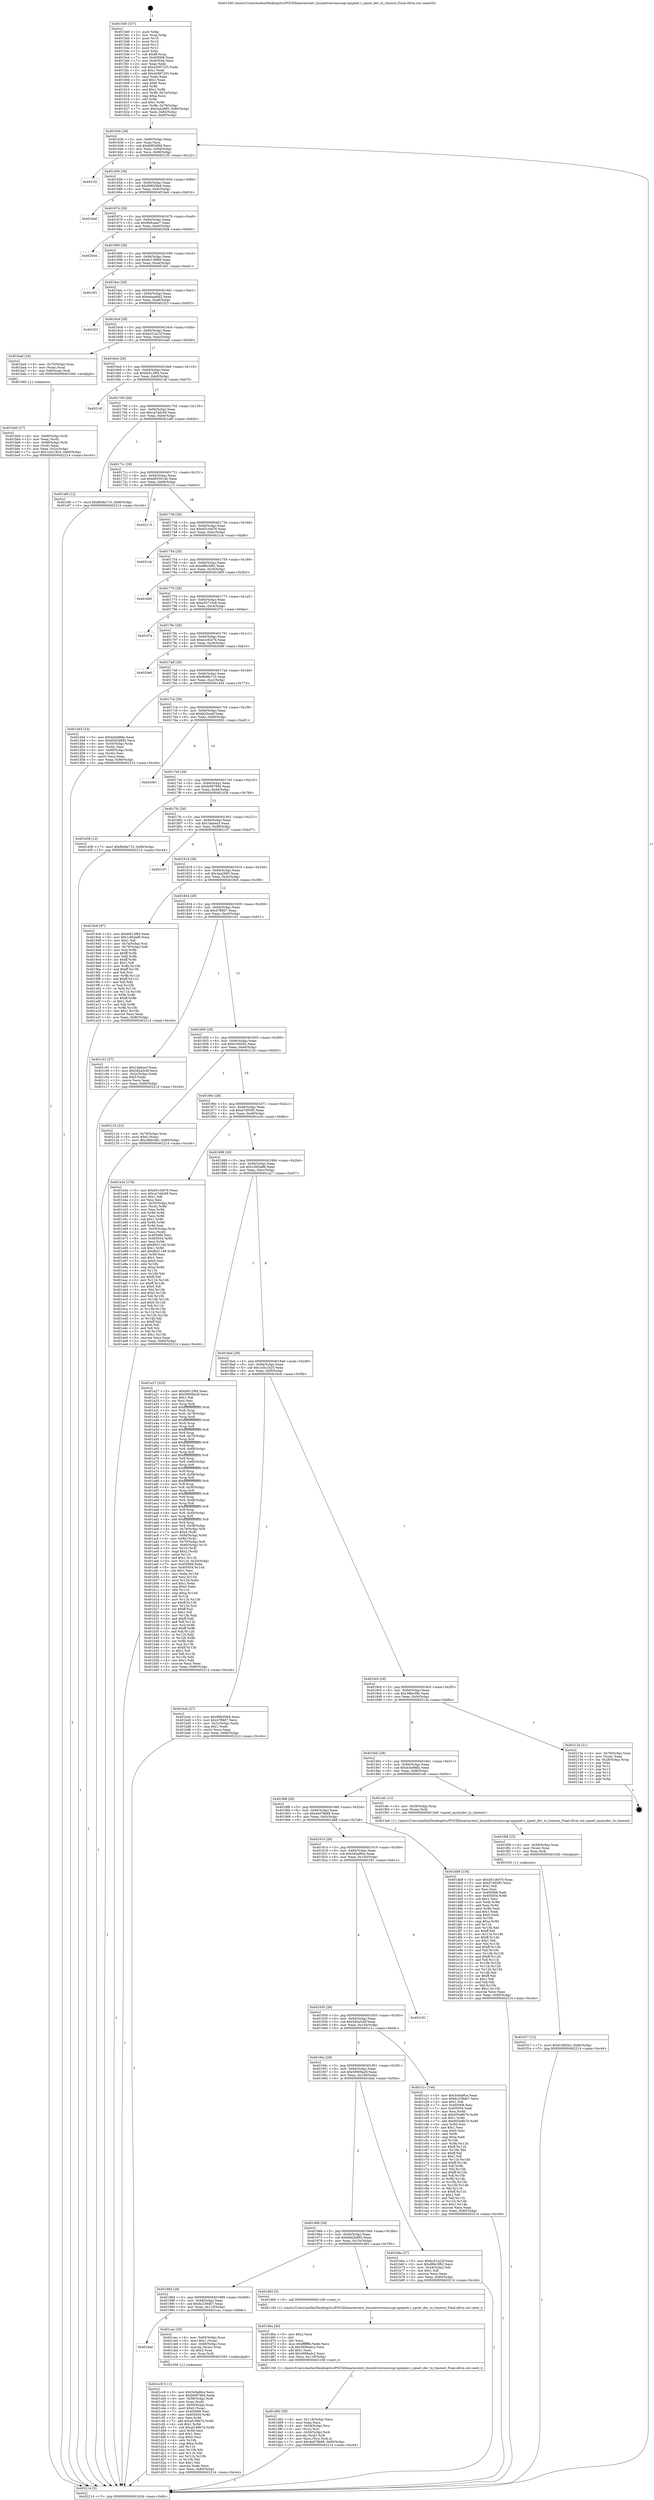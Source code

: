 digraph "0x4015d0" {
  label = "0x4015d0 (/mnt/c/Users/mathe/Desktop/tcc/POCII/binaries/extr_linuxdriversmiscsgi-xpxpnet.c_xpnet_dev_tx_timeout_Final-ollvm.out::main(0))"
  labelloc = "t"
  node[shape=record]

  Entry [label="",width=0.3,height=0.3,shape=circle,fillcolor=black,style=filled]
  "0x40163b" [label="{
     0x40163b [29]\l
     | [instrs]\l
     &nbsp;&nbsp;0x40163b \<+3\>: mov -0x80(%rbp),%eax\l
     &nbsp;&nbsp;0x40163e \<+2\>: mov %eax,%ecx\l
     &nbsp;&nbsp;0x401640 \<+6\>: sub $0x89f3d8fd,%ecx\l
     &nbsp;&nbsp;0x401646 \<+6\>: mov %eax,-0x94(%rbp)\l
     &nbsp;&nbsp;0x40164c \<+6\>: mov %ecx,-0x98(%rbp)\l
     &nbsp;&nbsp;0x401652 \<+6\>: je 00000000004021f2 \<main+0xc22\>\l
  }"]
  "0x4021f2" [label="{
     0x4021f2\l
  }", style=dashed]
  "0x401658" [label="{
     0x401658 [28]\l
     | [instrs]\l
     &nbsp;&nbsp;0x401658 \<+5\>: jmp 000000000040165d \<main+0x8d\>\l
     &nbsp;&nbsp;0x40165d \<+6\>: mov -0x94(%rbp),%eax\l
     &nbsp;&nbsp;0x401663 \<+5\>: sub $0x99830fe8,%eax\l
     &nbsp;&nbsp;0x401668 \<+6\>: mov %eax,-0x9c(%rbp)\l
     &nbsp;&nbsp;0x40166e \<+6\>: je 0000000000401be6 \<main+0x616\>\l
  }"]
  Exit [label="",width=0.3,height=0.3,shape=circle,fillcolor=black,style=filled,peripheries=2]
  "0x401be6" [label="{
     0x401be6\l
  }", style=dashed]
  "0x401674" [label="{
     0x401674 [28]\l
     | [instrs]\l
     &nbsp;&nbsp;0x401674 \<+5\>: jmp 0000000000401679 \<main+0xa9\>\l
     &nbsp;&nbsp;0x401679 \<+6\>: mov -0x94(%rbp),%eax\l
     &nbsp;&nbsp;0x40167f \<+5\>: sub $0x9b9caee7,%eax\l
     &nbsp;&nbsp;0x401684 \<+6\>: mov %eax,-0xa0(%rbp)\l
     &nbsp;&nbsp;0x40168a \<+6\>: je 00000000004020d4 \<main+0xb04\>\l
  }"]
  "0x401f17" [label="{
     0x401f17 [12]\l
     | [instrs]\l
     &nbsp;&nbsp;0x401f17 \<+7\>: movl $0x61892b2,-0x80(%rbp)\l
     &nbsp;&nbsp;0x401f1e \<+5\>: jmp 0000000000402214 \<main+0xc44\>\l
  }"]
  "0x4020d4" [label="{
     0x4020d4\l
  }", style=dashed]
  "0x401690" [label="{
     0x401690 [28]\l
     | [instrs]\l
     &nbsp;&nbsp;0x401690 \<+5\>: jmp 0000000000401695 \<main+0xc5\>\l
     &nbsp;&nbsp;0x401695 \<+6\>: mov -0x94(%rbp),%eax\l
     &nbsp;&nbsp;0x40169b \<+5\>: sub $0x9c139f66,%eax\l
     &nbsp;&nbsp;0x4016a0 \<+6\>: mov %eax,-0xa4(%rbp)\l
     &nbsp;&nbsp;0x4016a6 \<+6\>: je 0000000000401fd1 \<main+0xa01\>\l
  }"]
  "0x401f08" [label="{
     0x401f08 [15]\l
     | [instrs]\l
     &nbsp;&nbsp;0x401f08 \<+4\>: mov -0x58(%rbp),%rax\l
     &nbsp;&nbsp;0x401f0c \<+3\>: mov (%rax),%rax\l
     &nbsp;&nbsp;0x401f0f \<+3\>: mov %rax,%rdi\l
     &nbsp;&nbsp;0x401f12 \<+5\>: call 0000000000401030 \<free@plt\>\l
     | [calls]\l
     &nbsp;&nbsp;0x401030 \{1\} (unknown)\l
  }"]
  "0x401fd1" [label="{
     0x401fd1\l
  }", style=dashed]
  "0x4016ac" [label="{
     0x4016ac [28]\l
     | [instrs]\l
     &nbsp;&nbsp;0x4016ac \<+5\>: jmp 00000000004016b1 \<main+0xe1\>\l
     &nbsp;&nbsp;0x4016b1 \<+6\>: mov -0x94(%rbp),%eax\l
     &nbsp;&nbsp;0x4016b7 \<+5\>: sub $0xa6aaa9d2,%eax\l
     &nbsp;&nbsp;0x4016bc \<+6\>: mov %eax,-0xa8(%rbp)\l
     &nbsp;&nbsp;0x4016c2 \<+6\>: je 0000000000401f23 \<main+0x953\>\l
  }"]
  "0x401d92" [label="{
     0x401d92 [38]\l
     | [instrs]\l
     &nbsp;&nbsp;0x401d92 \<+6\>: mov -0x118(%rbp),%ecx\l
     &nbsp;&nbsp;0x401d98 \<+3\>: imul %eax,%ecx\l
     &nbsp;&nbsp;0x401d9b \<+4\>: mov -0x58(%rbp),%rsi\l
     &nbsp;&nbsp;0x401d9f \<+3\>: mov (%rsi),%rsi\l
     &nbsp;&nbsp;0x401da2 \<+4\>: mov -0x50(%rbp),%rdi\l
     &nbsp;&nbsp;0x401da6 \<+3\>: movslq (%rdi),%rdi\l
     &nbsp;&nbsp;0x401da9 \<+3\>: mov %ecx,(%rsi,%rdi,4)\l
     &nbsp;&nbsp;0x401dac \<+7\>: movl $0x4ed78b88,-0x80(%rbp)\l
     &nbsp;&nbsp;0x401db3 \<+5\>: jmp 0000000000402214 \<main+0xc44\>\l
  }"]
  "0x401f23" [label="{
     0x401f23\l
  }", style=dashed]
  "0x4016c8" [label="{
     0x4016c8 [28]\l
     | [instrs]\l
     &nbsp;&nbsp;0x4016c8 \<+5\>: jmp 00000000004016cd \<main+0xfd\>\l
     &nbsp;&nbsp;0x4016cd \<+6\>: mov -0x94(%rbp),%eax\l
     &nbsp;&nbsp;0x4016d3 \<+5\>: sub $0xbc51a22f,%eax\l
     &nbsp;&nbsp;0x4016d8 \<+6\>: mov %eax,-0xac(%rbp)\l
     &nbsp;&nbsp;0x4016de \<+6\>: je 0000000000401ba0 \<main+0x5d0\>\l
  }"]
  "0x401d6a" [label="{
     0x401d6a [40]\l
     | [instrs]\l
     &nbsp;&nbsp;0x401d6a \<+5\>: mov $0x2,%ecx\l
     &nbsp;&nbsp;0x401d6f \<+1\>: cltd\l
     &nbsp;&nbsp;0x401d70 \<+2\>: idiv %ecx\l
     &nbsp;&nbsp;0x401d72 \<+6\>: imul $0xfffffffe,%edx,%ecx\l
     &nbsp;&nbsp;0x401d78 \<+6\>: sub $0x5690adc2,%ecx\l
     &nbsp;&nbsp;0x401d7e \<+3\>: add $0x1,%ecx\l
     &nbsp;&nbsp;0x401d81 \<+6\>: add $0x5690adc2,%ecx\l
     &nbsp;&nbsp;0x401d87 \<+6\>: mov %ecx,-0x118(%rbp)\l
     &nbsp;&nbsp;0x401d8d \<+5\>: call 0000000000401160 \<next_i\>\l
     | [calls]\l
     &nbsp;&nbsp;0x401160 \{1\} (/mnt/c/Users/mathe/Desktop/tcc/POCII/binaries/extr_linuxdriversmiscsgi-xpxpnet.c_xpnet_dev_tx_timeout_Final-ollvm.out::next_i)\l
  }"]
  "0x401ba0" [label="{
     0x401ba0 [16]\l
     | [instrs]\l
     &nbsp;&nbsp;0x401ba0 \<+4\>: mov -0x70(%rbp),%rax\l
     &nbsp;&nbsp;0x401ba4 \<+3\>: mov (%rax),%rax\l
     &nbsp;&nbsp;0x401ba7 \<+4\>: mov 0x8(%rax),%rdi\l
     &nbsp;&nbsp;0x401bab \<+5\>: call 0000000000401060 \<atoi@plt\>\l
     | [calls]\l
     &nbsp;&nbsp;0x401060 \{1\} (unknown)\l
  }"]
  "0x4016e4" [label="{
     0x4016e4 [28]\l
     | [instrs]\l
     &nbsp;&nbsp;0x4016e4 \<+5\>: jmp 00000000004016e9 \<main+0x119\>\l
     &nbsp;&nbsp;0x4016e9 \<+6\>: mov -0x94(%rbp),%eax\l
     &nbsp;&nbsp;0x4016ef \<+5\>: sub $0xbf412f84,%eax\l
     &nbsp;&nbsp;0x4016f4 \<+6\>: mov %eax,-0xb0(%rbp)\l
     &nbsp;&nbsp;0x4016fa \<+6\>: je 000000000040214f \<main+0xb7f\>\l
  }"]
  "0x401cc9" [label="{
     0x401cc9 [111]\l
     | [instrs]\l
     &nbsp;&nbsp;0x401cc9 \<+5\>: mov $0x540a8fce,%ecx\l
     &nbsp;&nbsp;0x401cce \<+5\>: mov $0xfe087964,%edx\l
     &nbsp;&nbsp;0x401cd3 \<+4\>: mov -0x58(%rbp),%rdi\l
     &nbsp;&nbsp;0x401cd7 \<+3\>: mov %rax,(%rdi)\l
     &nbsp;&nbsp;0x401cda \<+4\>: mov -0x50(%rbp),%rax\l
     &nbsp;&nbsp;0x401cde \<+6\>: movl $0x0,(%rax)\l
     &nbsp;&nbsp;0x401ce4 \<+7\>: mov 0x405068,%esi\l
     &nbsp;&nbsp;0x401ceb \<+8\>: mov 0x405054,%r8d\l
     &nbsp;&nbsp;0x401cf3 \<+3\>: mov %esi,%r9d\l
     &nbsp;&nbsp;0x401cf6 \<+7\>: add $0xaf199b7d,%r9d\l
     &nbsp;&nbsp;0x401cfd \<+4\>: sub $0x1,%r9d\l
     &nbsp;&nbsp;0x401d01 \<+7\>: sub $0xaf199b7d,%r9d\l
     &nbsp;&nbsp;0x401d08 \<+4\>: imul %r9d,%esi\l
     &nbsp;&nbsp;0x401d0c \<+3\>: and $0x1,%esi\l
     &nbsp;&nbsp;0x401d0f \<+3\>: cmp $0x0,%esi\l
     &nbsp;&nbsp;0x401d12 \<+4\>: sete %r10b\l
     &nbsp;&nbsp;0x401d16 \<+4\>: cmp $0xa,%r8d\l
     &nbsp;&nbsp;0x401d1a \<+4\>: setl %r11b\l
     &nbsp;&nbsp;0x401d1e \<+3\>: mov %r10b,%bl\l
     &nbsp;&nbsp;0x401d21 \<+3\>: and %r11b,%bl\l
     &nbsp;&nbsp;0x401d24 \<+3\>: xor %r11b,%r10b\l
     &nbsp;&nbsp;0x401d27 \<+3\>: or %r10b,%bl\l
     &nbsp;&nbsp;0x401d2a \<+3\>: test $0x1,%bl\l
     &nbsp;&nbsp;0x401d2d \<+3\>: cmovne %edx,%ecx\l
     &nbsp;&nbsp;0x401d30 \<+3\>: mov %ecx,-0x80(%rbp)\l
     &nbsp;&nbsp;0x401d33 \<+5\>: jmp 0000000000402214 \<main+0xc44\>\l
  }"]
  "0x40214f" [label="{
     0x40214f\l
  }", style=dashed]
  "0x401700" [label="{
     0x401700 [28]\l
     | [instrs]\l
     &nbsp;&nbsp;0x401700 \<+5\>: jmp 0000000000401705 \<main+0x135\>\l
     &nbsp;&nbsp;0x401705 \<+6\>: mov -0x94(%rbp),%eax\l
     &nbsp;&nbsp;0x40170b \<+5\>: sub $0xca7ddc09,%eax\l
     &nbsp;&nbsp;0x401710 \<+6\>: mov %eax,-0xb4(%rbp)\l
     &nbsp;&nbsp;0x401716 \<+6\>: je 0000000000401ef0 \<main+0x920\>\l
  }"]
  "0x4019a0" [label="{
     0x4019a0\l
  }", style=dashed]
  "0x401ef0" [label="{
     0x401ef0 [12]\l
     | [instrs]\l
     &nbsp;&nbsp;0x401ef0 \<+7\>: movl $0xf848a710,-0x80(%rbp)\l
     &nbsp;&nbsp;0x401ef7 \<+5\>: jmp 0000000000402214 \<main+0xc44\>\l
  }"]
  "0x40171c" [label="{
     0x40171c [28]\l
     | [instrs]\l
     &nbsp;&nbsp;0x40171c \<+5\>: jmp 0000000000401721 \<main+0x151\>\l
     &nbsp;&nbsp;0x401721 \<+6\>: mov -0x94(%rbp),%eax\l
     &nbsp;&nbsp;0x401727 \<+5\>: sub $0xd053914b,%eax\l
     &nbsp;&nbsp;0x40172c \<+6\>: mov %eax,-0xb8(%rbp)\l
     &nbsp;&nbsp;0x401732 \<+6\>: je 0000000000402113 \<main+0xb43\>\l
  }"]
  "0x401cac" [label="{
     0x401cac [29]\l
     | [instrs]\l
     &nbsp;&nbsp;0x401cac \<+4\>: mov -0x60(%rbp),%rax\l
     &nbsp;&nbsp;0x401cb0 \<+6\>: movl $0x1,(%rax)\l
     &nbsp;&nbsp;0x401cb6 \<+4\>: mov -0x60(%rbp),%rax\l
     &nbsp;&nbsp;0x401cba \<+3\>: movslq (%rax),%rax\l
     &nbsp;&nbsp;0x401cbd \<+4\>: shl $0x2,%rax\l
     &nbsp;&nbsp;0x401cc1 \<+3\>: mov %rax,%rdi\l
     &nbsp;&nbsp;0x401cc4 \<+5\>: call 0000000000401050 \<malloc@plt\>\l
     | [calls]\l
     &nbsp;&nbsp;0x401050 \{1\} (unknown)\l
  }"]
  "0x402113" [label="{
     0x402113\l
  }", style=dashed]
  "0x401738" [label="{
     0x401738 [28]\l
     | [instrs]\l
     &nbsp;&nbsp;0x401738 \<+5\>: jmp 000000000040173d \<main+0x16d\>\l
     &nbsp;&nbsp;0x40173d \<+6\>: mov -0x94(%rbp),%eax\l
     &nbsp;&nbsp;0x401743 \<+5\>: sub $0xd51c6d76,%eax\l
     &nbsp;&nbsp;0x401748 \<+6\>: mov %eax,-0xbc(%rbp)\l
     &nbsp;&nbsp;0x40174e \<+6\>: je 00000000004021cb \<main+0xbfb\>\l
  }"]
  "0x401984" [label="{
     0x401984 [28]\l
     | [instrs]\l
     &nbsp;&nbsp;0x401984 \<+5\>: jmp 0000000000401989 \<main+0x3b9\>\l
     &nbsp;&nbsp;0x401989 \<+6\>: mov -0x94(%rbp),%eax\l
     &nbsp;&nbsp;0x40198f \<+5\>: sub $0x6c239db7,%eax\l
     &nbsp;&nbsp;0x401994 \<+6\>: mov %eax,-0x110(%rbp)\l
     &nbsp;&nbsp;0x40199a \<+6\>: je 0000000000401cac \<main+0x6dc\>\l
  }"]
  "0x4021cb" [label="{
     0x4021cb\l
  }", style=dashed]
  "0x401754" [label="{
     0x401754 [28]\l
     | [instrs]\l
     &nbsp;&nbsp;0x401754 \<+5\>: jmp 0000000000401759 \<main+0x189\>\l
     &nbsp;&nbsp;0x401759 \<+6\>: mov -0x94(%rbp),%eax\l
     &nbsp;&nbsp;0x40175f \<+5\>: sub $0xd86c5f62,%eax\l
     &nbsp;&nbsp;0x401764 \<+6\>: mov %eax,-0xc0(%rbp)\l
     &nbsp;&nbsp;0x40176a \<+6\>: je 0000000000401b85 \<main+0x5b5\>\l
  }"]
  "0x401d65" [label="{
     0x401d65 [5]\l
     | [instrs]\l
     &nbsp;&nbsp;0x401d65 \<+5\>: call 0000000000401160 \<next_i\>\l
     | [calls]\l
     &nbsp;&nbsp;0x401160 \{1\} (/mnt/c/Users/mathe/Desktop/tcc/POCII/binaries/extr_linuxdriversmiscsgi-xpxpnet.c_xpnet_dev_tx_timeout_Final-ollvm.out::next_i)\l
  }"]
  "0x401b85" [label="{
     0x401b85\l
  }", style=dashed]
  "0x401770" [label="{
     0x401770 [28]\l
     | [instrs]\l
     &nbsp;&nbsp;0x401770 \<+5\>: jmp 0000000000401775 \<main+0x1a5\>\l
     &nbsp;&nbsp;0x401775 \<+6\>: mov -0x94(%rbp),%eax\l
     &nbsp;&nbsp;0x40177b \<+5\>: sub $0xe59715c8,%eax\l
     &nbsp;&nbsp;0x401780 \<+6\>: mov %eax,-0xc4(%rbp)\l
     &nbsp;&nbsp;0x401786 \<+6\>: je 0000000000401f7e \<main+0x9ae\>\l
  }"]
  "0x401bb0" [label="{
     0x401bb0 [27]\l
     | [instrs]\l
     &nbsp;&nbsp;0x401bb0 \<+4\>: mov -0x68(%rbp),%rdi\l
     &nbsp;&nbsp;0x401bb4 \<+2\>: mov %eax,(%rdi)\l
     &nbsp;&nbsp;0x401bb6 \<+4\>: mov -0x68(%rbp),%rdi\l
     &nbsp;&nbsp;0x401bba \<+2\>: mov (%rdi),%eax\l
     &nbsp;&nbsp;0x401bbc \<+3\>: mov %eax,-0x2c(%rbp)\l
     &nbsp;&nbsp;0x401bbf \<+7\>: movl $0x1e5c1825,-0x80(%rbp)\l
     &nbsp;&nbsp;0x401bc6 \<+5\>: jmp 0000000000402214 \<main+0xc44\>\l
  }"]
  "0x401f7e" [label="{
     0x401f7e\l
  }", style=dashed]
  "0x40178c" [label="{
     0x40178c [28]\l
     | [instrs]\l
     &nbsp;&nbsp;0x40178c \<+5\>: jmp 0000000000401791 \<main+0x1c1\>\l
     &nbsp;&nbsp;0x401791 \<+6\>: mov -0x94(%rbp),%eax\l
     &nbsp;&nbsp;0x401797 \<+5\>: sub $0xecc92e7b,%eax\l
     &nbsp;&nbsp;0x40179c \<+6\>: mov %eax,-0xc8(%rbp)\l
     &nbsp;&nbsp;0x4017a2 \<+6\>: je 00000000004020e0 \<main+0xb10\>\l
  }"]
  "0x401968" [label="{
     0x401968 [28]\l
     | [instrs]\l
     &nbsp;&nbsp;0x401968 \<+5\>: jmp 000000000040196d \<main+0x39d\>\l
     &nbsp;&nbsp;0x40196d \<+6\>: mov -0x94(%rbp),%eax\l
     &nbsp;&nbsp;0x401973 \<+5\>: sub $0x60d2b892,%eax\l
     &nbsp;&nbsp;0x401978 \<+6\>: mov %eax,-0x10c(%rbp)\l
     &nbsp;&nbsp;0x40197e \<+6\>: je 0000000000401d65 \<main+0x795\>\l
  }"]
  "0x4020e0" [label="{
     0x4020e0\l
  }", style=dashed]
  "0x4017a8" [label="{
     0x4017a8 [28]\l
     | [instrs]\l
     &nbsp;&nbsp;0x4017a8 \<+5\>: jmp 00000000004017ad \<main+0x1dd\>\l
     &nbsp;&nbsp;0x4017ad \<+6\>: mov -0x94(%rbp),%eax\l
     &nbsp;&nbsp;0x4017b3 \<+5\>: sub $0xf848a710,%eax\l
     &nbsp;&nbsp;0x4017b8 \<+6\>: mov %eax,-0xcc(%rbp)\l
     &nbsp;&nbsp;0x4017be \<+6\>: je 0000000000401d44 \<main+0x774\>\l
  }"]
  "0x401b6a" [label="{
     0x401b6a [27]\l
     | [instrs]\l
     &nbsp;&nbsp;0x401b6a \<+5\>: mov $0xbc51a22f,%eax\l
     &nbsp;&nbsp;0x401b6f \<+5\>: mov $0xd86c5f62,%ecx\l
     &nbsp;&nbsp;0x401b74 \<+3\>: mov -0x2d(%rbp),%dl\l
     &nbsp;&nbsp;0x401b77 \<+3\>: test $0x1,%dl\l
     &nbsp;&nbsp;0x401b7a \<+3\>: cmovne %ecx,%eax\l
     &nbsp;&nbsp;0x401b7d \<+3\>: mov %eax,-0x80(%rbp)\l
     &nbsp;&nbsp;0x401b80 \<+5\>: jmp 0000000000402214 \<main+0xc44\>\l
  }"]
  "0x401d44" [label="{
     0x401d44 [33]\l
     | [instrs]\l
     &nbsp;&nbsp;0x401d44 \<+5\>: mov $0x4cb486fa,%eax\l
     &nbsp;&nbsp;0x401d49 \<+5\>: mov $0x60d2b892,%ecx\l
     &nbsp;&nbsp;0x401d4e \<+4\>: mov -0x50(%rbp),%rdx\l
     &nbsp;&nbsp;0x401d52 \<+2\>: mov (%rdx),%esi\l
     &nbsp;&nbsp;0x401d54 \<+4\>: mov -0x60(%rbp),%rdx\l
     &nbsp;&nbsp;0x401d58 \<+2\>: cmp (%rdx),%esi\l
     &nbsp;&nbsp;0x401d5a \<+3\>: cmovl %ecx,%eax\l
     &nbsp;&nbsp;0x401d5d \<+3\>: mov %eax,-0x80(%rbp)\l
     &nbsp;&nbsp;0x401d60 \<+5\>: jmp 0000000000402214 \<main+0xc44\>\l
  }"]
  "0x4017c4" [label="{
     0x4017c4 [28]\l
     | [instrs]\l
     &nbsp;&nbsp;0x4017c4 \<+5\>: jmp 00000000004017c9 \<main+0x1f9\>\l
     &nbsp;&nbsp;0x4017c9 \<+6\>: mov -0x94(%rbp),%eax\l
     &nbsp;&nbsp;0x4017cf \<+5\>: sub $0xfa33caef,%eax\l
     &nbsp;&nbsp;0x4017d4 \<+6\>: mov %eax,-0xd0(%rbp)\l
     &nbsp;&nbsp;0x4017da \<+6\>: je 0000000000402061 \<main+0xa91\>\l
  }"]
  "0x40194c" [label="{
     0x40194c [28]\l
     | [instrs]\l
     &nbsp;&nbsp;0x40194c \<+5\>: jmp 0000000000401951 \<main+0x381\>\l
     &nbsp;&nbsp;0x401951 \<+6\>: mov -0x94(%rbp),%eax\l
     &nbsp;&nbsp;0x401957 \<+5\>: sub $0x59909a29,%eax\l
     &nbsp;&nbsp;0x40195c \<+6\>: mov %eax,-0x108(%rbp)\l
     &nbsp;&nbsp;0x401962 \<+6\>: je 0000000000401b6a \<main+0x59a\>\l
  }"]
  "0x402061" [label="{
     0x402061\l
  }", style=dashed]
  "0x4017e0" [label="{
     0x4017e0 [28]\l
     | [instrs]\l
     &nbsp;&nbsp;0x4017e0 \<+5\>: jmp 00000000004017e5 \<main+0x215\>\l
     &nbsp;&nbsp;0x4017e5 \<+6\>: mov -0x94(%rbp),%eax\l
     &nbsp;&nbsp;0x4017eb \<+5\>: sub $0xfe087964,%eax\l
     &nbsp;&nbsp;0x4017f0 \<+6\>: mov %eax,-0xd4(%rbp)\l
     &nbsp;&nbsp;0x4017f6 \<+6\>: je 0000000000401d38 \<main+0x768\>\l
  }"]
  "0x401c1c" [label="{
     0x401c1c [144]\l
     | [instrs]\l
     &nbsp;&nbsp;0x401c1c \<+5\>: mov $0x540a8fce,%eax\l
     &nbsp;&nbsp;0x401c21 \<+5\>: mov $0x6c239db7,%ecx\l
     &nbsp;&nbsp;0x401c26 \<+2\>: mov $0x1,%dl\l
     &nbsp;&nbsp;0x401c28 \<+7\>: mov 0x405068,%esi\l
     &nbsp;&nbsp;0x401c2f \<+7\>: mov 0x405054,%edi\l
     &nbsp;&nbsp;0x401c36 \<+3\>: mov %esi,%r8d\l
     &nbsp;&nbsp;0x401c39 \<+7\>: sub $0x955e8b70,%r8d\l
     &nbsp;&nbsp;0x401c40 \<+4\>: sub $0x1,%r8d\l
     &nbsp;&nbsp;0x401c44 \<+7\>: add $0x955e8b70,%r8d\l
     &nbsp;&nbsp;0x401c4b \<+4\>: imul %r8d,%esi\l
     &nbsp;&nbsp;0x401c4f \<+3\>: and $0x1,%esi\l
     &nbsp;&nbsp;0x401c52 \<+3\>: cmp $0x0,%esi\l
     &nbsp;&nbsp;0x401c55 \<+4\>: sete %r9b\l
     &nbsp;&nbsp;0x401c59 \<+3\>: cmp $0xa,%edi\l
     &nbsp;&nbsp;0x401c5c \<+4\>: setl %r10b\l
     &nbsp;&nbsp;0x401c60 \<+3\>: mov %r9b,%r11b\l
     &nbsp;&nbsp;0x401c63 \<+4\>: xor $0xff,%r11b\l
     &nbsp;&nbsp;0x401c67 \<+3\>: mov %r10b,%bl\l
     &nbsp;&nbsp;0x401c6a \<+3\>: xor $0xff,%bl\l
     &nbsp;&nbsp;0x401c6d \<+3\>: xor $0x1,%dl\l
     &nbsp;&nbsp;0x401c70 \<+3\>: mov %r11b,%r14b\l
     &nbsp;&nbsp;0x401c73 \<+4\>: and $0xff,%r14b\l
     &nbsp;&nbsp;0x401c77 \<+3\>: and %dl,%r9b\l
     &nbsp;&nbsp;0x401c7a \<+3\>: mov %bl,%r15b\l
     &nbsp;&nbsp;0x401c7d \<+4\>: and $0xff,%r15b\l
     &nbsp;&nbsp;0x401c81 \<+3\>: and %dl,%r10b\l
     &nbsp;&nbsp;0x401c84 \<+3\>: or %r9b,%r14b\l
     &nbsp;&nbsp;0x401c87 \<+3\>: or %r10b,%r15b\l
     &nbsp;&nbsp;0x401c8a \<+3\>: xor %r15b,%r14b\l
     &nbsp;&nbsp;0x401c8d \<+3\>: or %bl,%r11b\l
     &nbsp;&nbsp;0x401c90 \<+4\>: xor $0xff,%r11b\l
     &nbsp;&nbsp;0x401c94 \<+3\>: or $0x1,%dl\l
     &nbsp;&nbsp;0x401c97 \<+3\>: and %dl,%r11b\l
     &nbsp;&nbsp;0x401c9a \<+3\>: or %r11b,%r14b\l
     &nbsp;&nbsp;0x401c9d \<+4\>: test $0x1,%r14b\l
     &nbsp;&nbsp;0x401ca1 \<+3\>: cmovne %ecx,%eax\l
     &nbsp;&nbsp;0x401ca4 \<+3\>: mov %eax,-0x80(%rbp)\l
     &nbsp;&nbsp;0x401ca7 \<+5\>: jmp 0000000000402214 \<main+0xc44\>\l
  }"]
  "0x401d38" [label="{
     0x401d38 [12]\l
     | [instrs]\l
     &nbsp;&nbsp;0x401d38 \<+7\>: movl $0xf848a710,-0x80(%rbp)\l
     &nbsp;&nbsp;0x401d3f \<+5\>: jmp 0000000000402214 \<main+0xc44\>\l
  }"]
  "0x4017fc" [label="{
     0x4017fc [28]\l
     | [instrs]\l
     &nbsp;&nbsp;0x4017fc \<+5\>: jmp 0000000000401801 \<main+0x231\>\l
     &nbsp;&nbsp;0x401801 \<+6\>: mov -0x94(%rbp),%eax\l
     &nbsp;&nbsp;0x401807 \<+5\>: sub $0x1dabea3,%eax\l
     &nbsp;&nbsp;0x40180c \<+6\>: mov %eax,-0xd8(%rbp)\l
     &nbsp;&nbsp;0x401812 \<+6\>: je 0000000000402107 \<main+0xb37\>\l
  }"]
  "0x401930" [label="{
     0x401930 [28]\l
     | [instrs]\l
     &nbsp;&nbsp;0x401930 \<+5\>: jmp 0000000000401935 \<main+0x365\>\l
     &nbsp;&nbsp;0x401935 \<+6\>: mov -0x94(%rbp),%eax\l
     &nbsp;&nbsp;0x40193b \<+5\>: sub $0x582a3c0f,%eax\l
     &nbsp;&nbsp;0x401940 \<+6\>: mov %eax,-0x104(%rbp)\l
     &nbsp;&nbsp;0x401946 \<+6\>: je 0000000000401c1c \<main+0x64c\>\l
  }"]
  "0x402107" [label="{
     0x402107\l
  }", style=dashed]
  "0x401818" [label="{
     0x401818 [28]\l
     | [instrs]\l
     &nbsp;&nbsp;0x401818 \<+5\>: jmp 000000000040181d \<main+0x24d\>\l
     &nbsp;&nbsp;0x40181d \<+6\>: mov -0x94(%rbp),%eax\l
     &nbsp;&nbsp;0x401823 \<+5\>: sub $0x3aa2885,%eax\l
     &nbsp;&nbsp;0x401828 \<+6\>: mov %eax,-0xdc(%rbp)\l
     &nbsp;&nbsp;0x40182e \<+6\>: je 00000000004019c6 \<main+0x3f6\>\l
  }"]
  "0x402191" [label="{
     0x402191\l
  }", style=dashed]
  "0x4019c6" [label="{
     0x4019c6 [97]\l
     | [instrs]\l
     &nbsp;&nbsp;0x4019c6 \<+5\>: mov $0xbf412f84,%eax\l
     &nbsp;&nbsp;0x4019cb \<+5\>: mov $0x1cfd3a86,%ecx\l
     &nbsp;&nbsp;0x4019d0 \<+2\>: mov $0x1,%dl\l
     &nbsp;&nbsp;0x4019d2 \<+4\>: mov -0x7a(%rbp),%sil\l
     &nbsp;&nbsp;0x4019d6 \<+4\>: mov -0x79(%rbp),%dil\l
     &nbsp;&nbsp;0x4019da \<+3\>: mov %sil,%r8b\l
     &nbsp;&nbsp;0x4019dd \<+4\>: xor $0xff,%r8b\l
     &nbsp;&nbsp;0x4019e1 \<+3\>: mov %dil,%r9b\l
     &nbsp;&nbsp;0x4019e4 \<+4\>: xor $0xff,%r9b\l
     &nbsp;&nbsp;0x4019e8 \<+3\>: xor $0x1,%dl\l
     &nbsp;&nbsp;0x4019eb \<+3\>: mov %r8b,%r10b\l
     &nbsp;&nbsp;0x4019ee \<+4\>: and $0xff,%r10b\l
     &nbsp;&nbsp;0x4019f2 \<+3\>: and %dl,%sil\l
     &nbsp;&nbsp;0x4019f5 \<+3\>: mov %r9b,%r11b\l
     &nbsp;&nbsp;0x4019f8 \<+4\>: and $0xff,%r11b\l
     &nbsp;&nbsp;0x4019fc \<+3\>: and %dl,%dil\l
     &nbsp;&nbsp;0x4019ff \<+3\>: or %sil,%r10b\l
     &nbsp;&nbsp;0x401a02 \<+3\>: or %dil,%r11b\l
     &nbsp;&nbsp;0x401a05 \<+3\>: xor %r11b,%r10b\l
     &nbsp;&nbsp;0x401a08 \<+3\>: or %r9b,%r8b\l
     &nbsp;&nbsp;0x401a0b \<+4\>: xor $0xff,%r8b\l
     &nbsp;&nbsp;0x401a0f \<+3\>: or $0x1,%dl\l
     &nbsp;&nbsp;0x401a12 \<+3\>: and %dl,%r8b\l
     &nbsp;&nbsp;0x401a15 \<+3\>: or %r8b,%r10b\l
     &nbsp;&nbsp;0x401a18 \<+4\>: test $0x1,%r10b\l
     &nbsp;&nbsp;0x401a1c \<+3\>: cmovne %ecx,%eax\l
     &nbsp;&nbsp;0x401a1f \<+3\>: mov %eax,-0x80(%rbp)\l
     &nbsp;&nbsp;0x401a22 \<+5\>: jmp 0000000000402214 \<main+0xc44\>\l
  }"]
  "0x401834" [label="{
     0x401834 [28]\l
     | [instrs]\l
     &nbsp;&nbsp;0x401834 \<+5\>: jmp 0000000000401839 \<main+0x269\>\l
     &nbsp;&nbsp;0x401839 \<+6\>: mov -0x94(%rbp),%eax\l
     &nbsp;&nbsp;0x40183f \<+5\>: sub $0x47ff467,%eax\l
     &nbsp;&nbsp;0x401844 \<+6\>: mov %eax,-0xe0(%rbp)\l
     &nbsp;&nbsp;0x40184a \<+6\>: je 0000000000401c01 \<main+0x631\>\l
  }"]
  "0x402214" [label="{
     0x402214 [5]\l
     | [instrs]\l
     &nbsp;&nbsp;0x402214 \<+5\>: jmp 000000000040163b \<main+0x6b\>\l
  }"]
  "0x4015d0" [label="{
     0x4015d0 [107]\l
     | [instrs]\l
     &nbsp;&nbsp;0x4015d0 \<+1\>: push %rbp\l
     &nbsp;&nbsp;0x4015d1 \<+3\>: mov %rsp,%rbp\l
     &nbsp;&nbsp;0x4015d4 \<+2\>: push %r15\l
     &nbsp;&nbsp;0x4015d6 \<+2\>: push %r14\l
     &nbsp;&nbsp;0x4015d8 \<+2\>: push %r13\l
     &nbsp;&nbsp;0x4015da \<+2\>: push %r12\l
     &nbsp;&nbsp;0x4015dc \<+1\>: push %rbx\l
     &nbsp;&nbsp;0x4015dd \<+7\>: sub $0xf8,%rsp\l
     &nbsp;&nbsp;0x4015e4 \<+7\>: mov 0x405068,%eax\l
     &nbsp;&nbsp;0x4015eb \<+7\>: mov 0x405054,%ecx\l
     &nbsp;&nbsp;0x4015f2 \<+2\>: mov %eax,%edx\l
     &nbsp;&nbsp;0x4015f4 \<+6\>: sub $0x42897255,%edx\l
     &nbsp;&nbsp;0x4015fa \<+3\>: sub $0x1,%edx\l
     &nbsp;&nbsp;0x4015fd \<+6\>: add $0x42897255,%edx\l
     &nbsp;&nbsp;0x401603 \<+3\>: imul %edx,%eax\l
     &nbsp;&nbsp;0x401606 \<+3\>: and $0x1,%eax\l
     &nbsp;&nbsp;0x401609 \<+3\>: cmp $0x0,%eax\l
     &nbsp;&nbsp;0x40160c \<+4\>: sete %r8b\l
     &nbsp;&nbsp;0x401610 \<+4\>: and $0x1,%r8b\l
     &nbsp;&nbsp;0x401614 \<+4\>: mov %r8b,-0x7a(%rbp)\l
     &nbsp;&nbsp;0x401618 \<+3\>: cmp $0xa,%ecx\l
     &nbsp;&nbsp;0x40161b \<+4\>: setl %r8b\l
     &nbsp;&nbsp;0x40161f \<+4\>: and $0x1,%r8b\l
     &nbsp;&nbsp;0x401623 \<+4\>: mov %r8b,-0x79(%rbp)\l
     &nbsp;&nbsp;0x401627 \<+7\>: movl $0x3aa2885,-0x80(%rbp)\l
     &nbsp;&nbsp;0x40162e \<+6\>: mov %edi,-0x84(%rbp)\l
     &nbsp;&nbsp;0x401634 \<+7\>: mov %rsi,-0x90(%rbp)\l
  }"]
  "0x401914" [label="{
     0x401914 [28]\l
     | [instrs]\l
     &nbsp;&nbsp;0x401914 \<+5\>: jmp 0000000000401919 \<main+0x349\>\l
     &nbsp;&nbsp;0x401919 \<+6\>: mov -0x94(%rbp),%eax\l
     &nbsp;&nbsp;0x40191f \<+5\>: sub $0x540a8fce,%eax\l
     &nbsp;&nbsp;0x401924 \<+6\>: mov %eax,-0x100(%rbp)\l
     &nbsp;&nbsp;0x40192a \<+6\>: je 0000000000402191 \<main+0xbc1\>\l
  }"]
  "0x401c01" [label="{
     0x401c01 [27]\l
     | [instrs]\l
     &nbsp;&nbsp;0x401c01 \<+5\>: mov $0x1dabea3,%eax\l
     &nbsp;&nbsp;0x401c06 \<+5\>: mov $0x582a3c0f,%ecx\l
     &nbsp;&nbsp;0x401c0b \<+3\>: mov -0x2c(%rbp),%edx\l
     &nbsp;&nbsp;0x401c0e \<+3\>: cmp $0x0,%edx\l
     &nbsp;&nbsp;0x401c11 \<+3\>: cmove %ecx,%eax\l
     &nbsp;&nbsp;0x401c14 \<+3\>: mov %eax,-0x80(%rbp)\l
     &nbsp;&nbsp;0x401c17 \<+5\>: jmp 0000000000402214 \<main+0xc44\>\l
  }"]
  "0x401850" [label="{
     0x401850 [28]\l
     | [instrs]\l
     &nbsp;&nbsp;0x401850 \<+5\>: jmp 0000000000401855 \<main+0x285\>\l
     &nbsp;&nbsp;0x401855 \<+6\>: mov -0x94(%rbp),%eax\l
     &nbsp;&nbsp;0x40185b \<+5\>: sub $0x61892b2,%eax\l
     &nbsp;&nbsp;0x401860 \<+6\>: mov %eax,-0xe4(%rbp)\l
     &nbsp;&nbsp;0x401866 \<+6\>: je 0000000000402124 \<main+0xb54\>\l
  }"]
  "0x401db8" [label="{
     0x401db8 [134]\l
     | [instrs]\l
     &nbsp;&nbsp;0x401db8 \<+5\>: mov $0xd51c6d76,%eax\l
     &nbsp;&nbsp;0x401dbd \<+5\>: mov $0xd7d5585,%ecx\l
     &nbsp;&nbsp;0x401dc2 \<+2\>: mov $0x1,%dl\l
     &nbsp;&nbsp;0x401dc4 \<+2\>: xor %esi,%esi\l
     &nbsp;&nbsp;0x401dc6 \<+7\>: mov 0x405068,%edi\l
     &nbsp;&nbsp;0x401dcd \<+8\>: mov 0x405054,%r8d\l
     &nbsp;&nbsp;0x401dd5 \<+3\>: sub $0x1,%esi\l
     &nbsp;&nbsp;0x401dd8 \<+3\>: mov %edi,%r9d\l
     &nbsp;&nbsp;0x401ddb \<+3\>: add %esi,%r9d\l
     &nbsp;&nbsp;0x401dde \<+4\>: imul %r9d,%edi\l
     &nbsp;&nbsp;0x401de2 \<+3\>: and $0x1,%edi\l
     &nbsp;&nbsp;0x401de5 \<+3\>: cmp $0x0,%edi\l
     &nbsp;&nbsp;0x401de8 \<+4\>: sete %r10b\l
     &nbsp;&nbsp;0x401dec \<+4\>: cmp $0xa,%r8d\l
     &nbsp;&nbsp;0x401df0 \<+4\>: setl %r11b\l
     &nbsp;&nbsp;0x401df4 \<+3\>: mov %r10b,%bl\l
     &nbsp;&nbsp;0x401df7 \<+3\>: xor $0xff,%bl\l
     &nbsp;&nbsp;0x401dfa \<+3\>: mov %r11b,%r14b\l
     &nbsp;&nbsp;0x401dfd \<+4\>: xor $0xff,%r14b\l
     &nbsp;&nbsp;0x401e01 \<+3\>: xor $0x1,%dl\l
     &nbsp;&nbsp;0x401e04 \<+3\>: mov %bl,%r15b\l
     &nbsp;&nbsp;0x401e07 \<+4\>: and $0xff,%r15b\l
     &nbsp;&nbsp;0x401e0b \<+3\>: and %dl,%r10b\l
     &nbsp;&nbsp;0x401e0e \<+3\>: mov %r14b,%r12b\l
     &nbsp;&nbsp;0x401e11 \<+4\>: and $0xff,%r12b\l
     &nbsp;&nbsp;0x401e15 \<+3\>: and %dl,%r11b\l
     &nbsp;&nbsp;0x401e18 \<+3\>: or %r10b,%r15b\l
     &nbsp;&nbsp;0x401e1b \<+3\>: or %r11b,%r12b\l
     &nbsp;&nbsp;0x401e1e \<+3\>: xor %r12b,%r15b\l
     &nbsp;&nbsp;0x401e21 \<+3\>: or %r14b,%bl\l
     &nbsp;&nbsp;0x401e24 \<+3\>: xor $0xff,%bl\l
     &nbsp;&nbsp;0x401e27 \<+3\>: or $0x1,%dl\l
     &nbsp;&nbsp;0x401e2a \<+2\>: and %dl,%bl\l
     &nbsp;&nbsp;0x401e2c \<+3\>: or %bl,%r15b\l
     &nbsp;&nbsp;0x401e2f \<+4\>: test $0x1,%r15b\l
     &nbsp;&nbsp;0x401e33 \<+3\>: cmovne %ecx,%eax\l
     &nbsp;&nbsp;0x401e36 \<+3\>: mov %eax,-0x80(%rbp)\l
     &nbsp;&nbsp;0x401e39 \<+5\>: jmp 0000000000402214 \<main+0xc44\>\l
  }"]
  "0x402124" [label="{
     0x402124 [22]\l
     | [instrs]\l
     &nbsp;&nbsp;0x402124 \<+4\>: mov -0x78(%rbp),%rax\l
     &nbsp;&nbsp;0x402128 \<+6\>: movl $0x0,(%rax)\l
     &nbsp;&nbsp;0x40212e \<+7\>: movl $0x36fec09c,-0x80(%rbp)\l
     &nbsp;&nbsp;0x402135 \<+5\>: jmp 0000000000402214 \<main+0xc44\>\l
  }"]
  "0x40186c" [label="{
     0x40186c [28]\l
     | [instrs]\l
     &nbsp;&nbsp;0x40186c \<+5\>: jmp 0000000000401871 \<main+0x2a1\>\l
     &nbsp;&nbsp;0x401871 \<+6\>: mov -0x94(%rbp),%eax\l
     &nbsp;&nbsp;0x401877 \<+5\>: sub $0xd7d5585,%eax\l
     &nbsp;&nbsp;0x40187c \<+6\>: mov %eax,-0xe8(%rbp)\l
     &nbsp;&nbsp;0x401882 \<+6\>: je 0000000000401e3e \<main+0x86e\>\l
  }"]
  "0x4018f8" [label="{
     0x4018f8 [28]\l
     | [instrs]\l
     &nbsp;&nbsp;0x4018f8 \<+5\>: jmp 00000000004018fd \<main+0x32d\>\l
     &nbsp;&nbsp;0x4018fd \<+6\>: mov -0x94(%rbp),%eax\l
     &nbsp;&nbsp;0x401903 \<+5\>: sub $0x4ed78b88,%eax\l
     &nbsp;&nbsp;0x401908 \<+6\>: mov %eax,-0xfc(%rbp)\l
     &nbsp;&nbsp;0x40190e \<+6\>: je 0000000000401db8 \<main+0x7e8\>\l
  }"]
  "0x401e3e" [label="{
     0x401e3e [178]\l
     | [instrs]\l
     &nbsp;&nbsp;0x401e3e \<+5\>: mov $0xd51c6d76,%eax\l
     &nbsp;&nbsp;0x401e43 \<+5\>: mov $0xca7ddc09,%ecx\l
     &nbsp;&nbsp;0x401e48 \<+2\>: mov $0x1,%dl\l
     &nbsp;&nbsp;0x401e4a \<+2\>: xor %esi,%esi\l
     &nbsp;&nbsp;0x401e4c \<+4\>: mov -0x50(%rbp),%rdi\l
     &nbsp;&nbsp;0x401e50 \<+3\>: mov (%rdi),%r8d\l
     &nbsp;&nbsp;0x401e53 \<+3\>: mov %esi,%r9d\l
     &nbsp;&nbsp;0x401e56 \<+3\>: sub %r8d,%r9d\l
     &nbsp;&nbsp;0x401e59 \<+3\>: mov %esi,%r8d\l
     &nbsp;&nbsp;0x401e5c \<+4\>: sub $0x1,%r8d\l
     &nbsp;&nbsp;0x401e60 \<+3\>: add %r8d,%r9d\l
     &nbsp;&nbsp;0x401e63 \<+3\>: sub %r9d,%esi\l
     &nbsp;&nbsp;0x401e66 \<+4\>: mov -0x50(%rbp),%rdi\l
     &nbsp;&nbsp;0x401e6a \<+2\>: mov %esi,(%rdi)\l
     &nbsp;&nbsp;0x401e6c \<+7\>: mov 0x405068,%esi\l
     &nbsp;&nbsp;0x401e73 \<+8\>: mov 0x405054,%r8d\l
     &nbsp;&nbsp;0x401e7b \<+3\>: mov %esi,%r9d\l
     &nbsp;&nbsp;0x401e7e \<+7\>: sub $0x8b51146,%r9d\l
     &nbsp;&nbsp;0x401e85 \<+4\>: sub $0x1,%r9d\l
     &nbsp;&nbsp;0x401e89 \<+7\>: add $0x8b51146,%r9d\l
     &nbsp;&nbsp;0x401e90 \<+4\>: imul %r9d,%esi\l
     &nbsp;&nbsp;0x401e94 \<+3\>: and $0x1,%esi\l
     &nbsp;&nbsp;0x401e97 \<+3\>: cmp $0x0,%esi\l
     &nbsp;&nbsp;0x401e9a \<+4\>: sete %r10b\l
     &nbsp;&nbsp;0x401e9e \<+4\>: cmp $0xa,%r8d\l
     &nbsp;&nbsp;0x401ea2 \<+4\>: setl %r11b\l
     &nbsp;&nbsp;0x401ea6 \<+3\>: mov %r10b,%bl\l
     &nbsp;&nbsp;0x401ea9 \<+3\>: xor $0xff,%bl\l
     &nbsp;&nbsp;0x401eac \<+3\>: mov %r11b,%r14b\l
     &nbsp;&nbsp;0x401eaf \<+4\>: xor $0xff,%r14b\l
     &nbsp;&nbsp;0x401eb3 \<+3\>: xor $0x0,%dl\l
     &nbsp;&nbsp;0x401eb6 \<+3\>: mov %bl,%r15b\l
     &nbsp;&nbsp;0x401eb9 \<+4\>: and $0x0,%r15b\l
     &nbsp;&nbsp;0x401ebd \<+3\>: and %dl,%r10b\l
     &nbsp;&nbsp;0x401ec0 \<+3\>: mov %r14b,%r12b\l
     &nbsp;&nbsp;0x401ec3 \<+4\>: and $0x0,%r12b\l
     &nbsp;&nbsp;0x401ec7 \<+3\>: and %dl,%r11b\l
     &nbsp;&nbsp;0x401eca \<+3\>: or %r10b,%r15b\l
     &nbsp;&nbsp;0x401ecd \<+3\>: or %r11b,%r12b\l
     &nbsp;&nbsp;0x401ed0 \<+3\>: xor %r12b,%r15b\l
     &nbsp;&nbsp;0x401ed3 \<+3\>: or %r14b,%bl\l
     &nbsp;&nbsp;0x401ed6 \<+3\>: xor $0xff,%bl\l
     &nbsp;&nbsp;0x401ed9 \<+3\>: or $0x0,%dl\l
     &nbsp;&nbsp;0x401edc \<+2\>: and %dl,%bl\l
     &nbsp;&nbsp;0x401ede \<+3\>: or %bl,%r15b\l
     &nbsp;&nbsp;0x401ee1 \<+4\>: test $0x1,%r15b\l
     &nbsp;&nbsp;0x401ee5 \<+3\>: cmovne %ecx,%eax\l
     &nbsp;&nbsp;0x401ee8 \<+3\>: mov %eax,-0x80(%rbp)\l
     &nbsp;&nbsp;0x401eeb \<+5\>: jmp 0000000000402214 \<main+0xc44\>\l
  }"]
  "0x401888" [label="{
     0x401888 [28]\l
     | [instrs]\l
     &nbsp;&nbsp;0x401888 \<+5\>: jmp 000000000040188d \<main+0x2bd\>\l
     &nbsp;&nbsp;0x40188d \<+6\>: mov -0x94(%rbp),%eax\l
     &nbsp;&nbsp;0x401893 \<+5\>: sub $0x1cfd3a86,%eax\l
     &nbsp;&nbsp;0x401898 \<+6\>: mov %eax,-0xec(%rbp)\l
     &nbsp;&nbsp;0x40189e \<+6\>: je 0000000000401a27 \<main+0x457\>\l
  }"]
  "0x401efc" [label="{
     0x401efc [12]\l
     | [instrs]\l
     &nbsp;&nbsp;0x401efc \<+4\>: mov -0x58(%rbp),%rax\l
     &nbsp;&nbsp;0x401f00 \<+3\>: mov (%rax),%rdi\l
     &nbsp;&nbsp;0x401f03 \<+5\>: call 00000000004013e0 \<xpnet_mymydev_tx_timeout\>\l
     | [calls]\l
     &nbsp;&nbsp;0x4013e0 \{1\} (/mnt/c/Users/mathe/Desktop/tcc/POCII/binaries/extr_linuxdriversmiscsgi-xpxpnet.c_xpnet_dev_tx_timeout_Final-ollvm.out::xpnet_mymydev_tx_timeout)\l
  }"]
  "0x401a27" [label="{
     0x401a27 [323]\l
     | [instrs]\l
     &nbsp;&nbsp;0x401a27 \<+5\>: mov $0xbf412f84,%eax\l
     &nbsp;&nbsp;0x401a2c \<+5\>: mov $0x59909a29,%ecx\l
     &nbsp;&nbsp;0x401a31 \<+2\>: mov $0x1,%dl\l
     &nbsp;&nbsp;0x401a33 \<+2\>: xor %esi,%esi\l
     &nbsp;&nbsp;0x401a35 \<+3\>: mov %rsp,%rdi\l
     &nbsp;&nbsp;0x401a38 \<+4\>: add $0xfffffffffffffff0,%rdi\l
     &nbsp;&nbsp;0x401a3c \<+3\>: mov %rdi,%rsp\l
     &nbsp;&nbsp;0x401a3f \<+4\>: mov %rdi,-0x78(%rbp)\l
     &nbsp;&nbsp;0x401a43 \<+3\>: mov %rsp,%rdi\l
     &nbsp;&nbsp;0x401a46 \<+4\>: add $0xfffffffffffffff0,%rdi\l
     &nbsp;&nbsp;0x401a4a \<+3\>: mov %rdi,%rsp\l
     &nbsp;&nbsp;0x401a4d \<+3\>: mov %rsp,%r8\l
     &nbsp;&nbsp;0x401a50 \<+4\>: add $0xfffffffffffffff0,%r8\l
     &nbsp;&nbsp;0x401a54 \<+3\>: mov %r8,%rsp\l
     &nbsp;&nbsp;0x401a57 \<+4\>: mov %r8,-0x70(%rbp)\l
     &nbsp;&nbsp;0x401a5b \<+3\>: mov %rsp,%r8\l
     &nbsp;&nbsp;0x401a5e \<+4\>: add $0xfffffffffffffff0,%r8\l
     &nbsp;&nbsp;0x401a62 \<+3\>: mov %r8,%rsp\l
     &nbsp;&nbsp;0x401a65 \<+4\>: mov %r8,-0x68(%rbp)\l
     &nbsp;&nbsp;0x401a69 \<+3\>: mov %rsp,%r8\l
     &nbsp;&nbsp;0x401a6c \<+4\>: add $0xfffffffffffffff0,%r8\l
     &nbsp;&nbsp;0x401a70 \<+3\>: mov %r8,%rsp\l
     &nbsp;&nbsp;0x401a73 \<+4\>: mov %r8,-0x60(%rbp)\l
     &nbsp;&nbsp;0x401a77 \<+3\>: mov %rsp,%r8\l
     &nbsp;&nbsp;0x401a7a \<+4\>: add $0xfffffffffffffff0,%r8\l
     &nbsp;&nbsp;0x401a7e \<+3\>: mov %r8,%rsp\l
     &nbsp;&nbsp;0x401a81 \<+4\>: mov %r8,-0x58(%rbp)\l
     &nbsp;&nbsp;0x401a85 \<+3\>: mov %rsp,%r8\l
     &nbsp;&nbsp;0x401a88 \<+4\>: add $0xfffffffffffffff0,%r8\l
     &nbsp;&nbsp;0x401a8c \<+3\>: mov %r8,%rsp\l
     &nbsp;&nbsp;0x401a8f \<+4\>: mov %r8,-0x50(%rbp)\l
     &nbsp;&nbsp;0x401a93 \<+3\>: mov %rsp,%r8\l
     &nbsp;&nbsp;0x401a96 \<+4\>: add $0xfffffffffffffff0,%r8\l
     &nbsp;&nbsp;0x401a9a \<+3\>: mov %r8,%rsp\l
     &nbsp;&nbsp;0x401a9d \<+4\>: mov %r8,-0x48(%rbp)\l
     &nbsp;&nbsp;0x401aa1 \<+3\>: mov %rsp,%r8\l
     &nbsp;&nbsp;0x401aa4 \<+4\>: add $0xfffffffffffffff0,%r8\l
     &nbsp;&nbsp;0x401aa8 \<+3\>: mov %r8,%rsp\l
     &nbsp;&nbsp;0x401aab \<+4\>: mov %r8,-0x40(%rbp)\l
     &nbsp;&nbsp;0x401aaf \<+3\>: mov %rsp,%r8\l
     &nbsp;&nbsp;0x401ab2 \<+4\>: add $0xfffffffffffffff0,%r8\l
     &nbsp;&nbsp;0x401ab6 \<+3\>: mov %r8,%rsp\l
     &nbsp;&nbsp;0x401ab9 \<+4\>: mov %r8,-0x38(%rbp)\l
     &nbsp;&nbsp;0x401abd \<+4\>: mov -0x78(%rbp),%r8\l
     &nbsp;&nbsp;0x401ac1 \<+7\>: movl $0x0,(%r8)\l
     &nbsp;&nbsp;0x401ac8 \<+7\>: mov -0x84(%rbp),%r9d\l
     &nbsp;&nbsp;0x401acf \<+3\>: mov %r9d,(%rdi)\l
     &nbsp;&nbsp;0x401ad2 \<+4\>: mov -0x70(%rbp),%r8\l
     &nbsp;&nbsp;0x401ad6 \<+7\>: mov -0x90(%rbp),%r10\l
     &nbsp;&nbsp;0x401add \<+3\>: mov %r10,(%r8)\l
     &nbsp;&nbsp;0x401ae0 \<+3\>: cmpl $0x2,(%rdi)\l
     &nbsp;&nbsp;0x401ae3 \<+4\>: setne %r11b\l
     &nbsp;&nbsp;0x401ae7 \<+4\>: and $0x1,%r11b\l
     &nbsp;&nbsp;0x401aeb \<+4\>: mov %r11b,-0x2d(%rbp)\l
     &nbsp;&nbsp;0x401aef \<+7\>: mov 0x405068,%ebx\l
     &nbsp;&nbsp;0x401af6 \<+8\>: mov 0x405054,%r14d\l
     &nbsp;&nbsp;0x401afe \<+3\>: sub $0x1,%esi\l
     &nbsp;&nbsp;0x401b01 \<+3\>: mov %ebx,%r15d\l
     &nbsp;&nbsp;0x401b04 \<+3\>: add %esi,%r15d\l
     &nbsp;&nbsp;0x401b07 \<+4\>: imul %r15d,%ebx\l
     &nbsp;&nbsp;0x401b0b \<+3\>: and $0x1,%ebx\l
     &nbsp;&nbsp;0x401b0e \<+3\>: cmp $0x0,%ebx\l
     &nbsp;&nbsp;0x401b11 \<+4\>: sete %r11b\l
     &nbsp;&nbsp;0x401b15 \<+4\>: cmp $0xa,%r14d\l
     &nbsp;&nbsp;0x401b19 \<+4\>: setl %r12b\l
     &nbsp;&nbsp;0x401b1d \<+3\>: mov %r11b,%r13b\l
     &nbsp;&nbsp;0x401b20 \<+4\>: xor $0xff,%r13b\l
     &nbsp;&nbsp;0x401b24 \<+3\>: mov %r12b,%sil\l
     &nbsp;&nbsp;0x401b27 \<+4\>: xor $0xff,%sil\l
     &nbsp;&nbsp;0x401b2b \<+3\>: xor $0x1,%dl\l
     &nbsp;&nbsp;0x401b2e \<+3\>: mov %r13b,%dil\l
     &nbsp;&nbsp;0x401b31 \<+4\>: and $0xff,%dil\l
     &nbsp;&nbsp;0x401b35 \<+3\>: and %dl,%r11b\l
     &nbsp;&nbsp;0x401b38 \<+3\>: mov %sil,%r8b\l
     &nbsp;&nbsp;0x401b3b \<+4\>: and $0xff,%r8b\l
     &nbsp;&nbsp;0x401b3f \<+3\>: and %dl,%r12b\l
     &nbsp;&nbsp;0x401b42 \<+3\>: or %r11b,%dil\l
     &nbsp;&nbsp;0x401b45 \<+3\>: or %r12b,%r8b\l
     &nbsp;&nbsp;0x401b48 \<+3\>: xor %r8b,%dil\l
     &nbsp;&nbsp;0x401b4b \<+3\>: or %sil,%r13b\l
     &nbsp;&nbsp;0x401b4e \<+4\>: xor $0xff,%r13b\l
     &nbsp;&nbsp;0x401b52 \<+3\>: or $0x1,%dl\l
     &nbsp;&nbsp;0x401b55 \<+3\>: and %dl,%r13b\l
     &nbsp;&nbsp;0x401b58 \<+3\>: or %r13b,%dil\l
     &nbsp;&nbsp;0x401b5b \<+4\>: test $0x1,%dil\l
     &nbsp;&nbsp;0x401b5f \<+3\>: cmovne %ecx,%eax\l
     &nbsp;&nbsp;0x401b62 \<+3\>: mov %eax,-0x80(%rbp)\l
     &nbsp;&nbsp;0x401b65 \<+5\>: jmp 0000000000402214 \<main+0xc44\>\l
  }"]
  "0x4018a4" [label="{
     0x4018a4 [28]\l
     | [instrs]\l
     &nbsp;&nbsp;0x4018a4 \<+5\>: jmp 00000000004018a9 \<main+0x2d9\>\l
     &nbsp;&nbsp;0x4018a9 \<+6\>: mov -0x94(%rbp),%eax\l
     &nbsp;&nbsp;0x4018af \<+5\>: sub $0x1e5c1825,%eax\l
     &nbsp;&nbsp;0x4018b4 \<+6\>: mov %eax,-0xf0(%rbp)\l
     &nbsp;&nbsp;0x4018ba \<+6\>: je 0000000000401bcb \<main+0x5fb\>\l
  }"]
  "0x4018dc" [label="{
     0x4018dc [28]\l
     | [instrs]\l
     &nbsp;&nbsp;0x4018dc \<+5\>: jmp 00000000004018e1 \<main+0x311\>\l
     &nbsp;&nbsp;0x4018e1 \<+6\>: mov -0x94(%rbp),%eax\l
     &nbsp;&nbsp;0x4018e7 \<+5\>: sub $0x4cb486fa,%eax\l
     &nbsp;&nbsp;0x4018ec \<+6\>: mov %eax,-0xf8(%rbp)\l
     &nbsp;&nbsp;0x4018f2 \<+6\>: je 0000000000401efc \<main+0x92c\>\l
  }"]
  "0x40213a" [label="{
     0x40213a [21]\l
     | [instrs]\l
     &nbsp;&nbsp;0x40213a \<+4\>: mov -0x78(%rbp),%rax\l
     &nbsp;&nbsp;0x40213e \<+2\>: mov (%rax),%eax\l
     &nbsp;&nbsp;0x402140 \<+4\>: lea -0x28(%rbp),%rsp\l
     &nbsp;&nbsp;0x402144 \<+1\>: pop %rbx\l
     &nbsp;&nbsp;0x402145 \<+2\>: pop %r12\l
     &nbsp;&nbsp;0x402147 \<+2\>: pop %r13\l
     &nbsp;&nbsp;0x402149 \<+2\>: pop %r14\l
     &nbsp;&nbsp;0x40214b \<+2\>: pop %r15\l
     &nbsp;&nbsp;0x40214d \<+1\>: pop %rbp\l
     &nbsp;&nbsp;0x40214e \<+1\>: ret\l
  }"]
  "0x401bcb" [label="{
     0x401bcb [27]\l
     | [instrs]\l
     &nbsp;&nbsp;0x401bcb \<+5\>: mov $0x99830fe8,%eax\l
     &nbsp;&nbsp;0x401bd0 \<+5\>: mov $0x47ff467,%ecx\l
     &nbsp;&nbsp;0x401bd5 \<+3\>: mov -0x2c(%rbp),%edx\l
     &nbsp;&nbsp;0x401bd8 \<+3\>: cmp $0x1,%edx\l
     &nbsp;&nbsp;0x401bdb \<+3\>: cmovl %ecx,%eax\l
     &nbsp;&nbsp;0x401bde \<+3\>: mov %eax,-0x80(%rbp)\l
     &nbsp;&nbsp;0x401be1 \<+5\>: jmp 0000000000402214 \<main+0xc44\>\l
  }"]
  "0x4018c0" [label="{
     0x4018c0 [28]\l
     | [instrs]\l
     &nbsp;&nbsp;0x4018c0 \<+5\>: jmp 00000000004018c5 \<main+0x2f5\>\l
     &nbsp;&nbsp;0x4018c5 \<+6\>: mov -0x94(%rbp),%eax\l
     &nbsp;&nbsp;0x4018cb \<+5\>: sub $0x36fec09c,%eax\l
     &nbsp;&nbsp;0x4018d0 \<+6\>: mov %eax,-0xf4(%rbp)\l
     &nbsp;&nbsp;0x4018d6 \<+6\>: je 000000000040213a \<main+0xb6a\>\l
  }"]
  Entry -> "0x4015d0" [label=" 1"]
  "0x40163b" -> "0x4021f2" [label=" 0"]
  "0x40163b" -> "0x401658" [label=" 18"]
  "0x40213a" -> Exit [label=" 1"]
  "0x401658" -> "0x401be6" [label=" 0"]
  "0x401658" -> "0x401674" [label=" 18"]
  "0x402124" -> "0x402214" [label=" 1"]
  "0x401674" -> "0x4020d4" [label=" 0"]
  "0x401674" -> "0x401690" [label=" 18"]
  "0x401f17" -> "0x402214" [label=" 1"]
  "0x401690" -> "0x401fd1" [label=" 0"]
  "0x401690" -> "0x4016ac" [label=" 18"]
  "0x401f08" -> "0x401f17" [label=" 1"]
  "0x4016ac" -> "0x401f23" [label=" 0"]
  "0x4016ac" -> "0x4016c8" [label=" 18"]
  "0x401efc" -> "0x401f08" [label=" 1"]
  "0x4016c8" -> "0x401ba0" [label=" 1"]
  "0x4016c8" -> "0x4016e4" [label=" 17"]
  "0x401ef0" -> "0x402214" [label=" 1"]
  "0x4016e4" -> "0x40214f" [label=" 0"]
  "0x4016e4" -> "0x401700" [label=" 17"]
  "0x401e3e" -> "0x402214" [label=" 1"]
  "0x401700" -> "0x401ef0" [label=" 1"]
  "0x401700" -> "0x40171c" [label=" 16"]
  "0x401db8" -> "0x402214" [label=" 1"]
  "0x40171c" -> "0x402113" [label=" 0"]
  "0x40171c" -> "0x401738" [label=" 16"]
  "0x401d92" -> "0x402214" [label=" 1"]
  "0x401738" -> "0x4021cb" [label=" 0"]
  "0x401738" -> "0x401754" [label=" 16"]
  "0x401d65" -> "0x401d6a" [label=" 1"]
  "0x401754" -> "0x401b85" [label=" 0"]
  "0x401754" -> "0x401770" [label=" 16"]
  "0x401d44" -> "0x402214" [label=" 2"]
  "0x401770" -> "0x401f7e" [label=" 0"]
  "0x401770" -> "0x40178c" [label=" 16"]
  "0x401cc9" -> "0x402214" [label=" 1"]
  "0x40178c" -> "0x4020e0" [label=" 0"]
  "0x40178c" -> "0x4017a8" [label=" 16"]
  "0x401cac" -> "0x401cc9" [label=" 1"]
  "0x4017a8" -> "0x401d44" [label=" 2"]
  "0x4017a8" -> "0x4017c4" [label=" 14"]
  "0x401984" -> "0x4019a0" [label=" 0"]
  "0x4017c4" -> "0x402061" [label=" 0"]
  "0x4017c4" -> "0x4017e0" [label=" 14"]
  "0x401d6a" -> "0x401d92" [label=" 1"]
  "0x4017e0" -> "0x401d38" [label=" 1"]
  "0x4017e0" -> "0x4017fc" [label=" 13"]
  "0x401968" -> "0x401984" [label=" 1"]
  "0x4017fc" -> "0x402107" [label=" 0"]
  "0x4017fc" -> "0x401818" [label=" 13"]
  "0x401d38" -> "0x402214" [label=" 1"]
  "0x401818" -> "0x4019c6" [label=" 1"]
  "0x401818" -> "0x401834" [label=" 12"]
  "0x4019c6" -> "0x402214" [label=" 1"]
  "0x4015d0" -> "0x40163b" [label=" 1"]
  "0x402214" -> "0x40163b" [label=" 17"]
  "0x401c1c" -> "0x402214" [label=" 1"]
  "0x401834" -> "0x401c01" [label=" 1"]
  "0x401834" -> "0x401850" [label=" 11"]
  "0x401bcb" -> "0x402214" [label=" 1"]
  "0x401850" -> "0x402124" [label=" 1"]
  "0x401850" -> "0x40186c" [label=" 10"]
  "0x401bb0" -> "0x402214" [label=" 1"]
  "0x40186c" -> "0x401e3e" [label=" 1"]
  "0x40186c" -> "0x401888" [label=" 9"]
  "0x401b6a" -> "0x402214" [label=" 1"]
  "0x401888" -> "0x401a27" [label=" 1"]
  "0x401888" -> "0x4018a4" [label=" 8"]
  "0x40194c" -> "0x401968" [label=" 2"]
  "0x401a27" -> "0x402214" [label=" 1"]
  "0x401984" -> "0x401cac" [label=" 1"]
  "0x4018a4" -> "0x401bcb" [label=" 1"]
  "0x4018a4" -> "0x4018c0" [label=" 7"]
  "0x401930" -> "0x40194c" [label=" 3"]
  "0x4018c0" -> "0x40213a" [label=" 1"]
  "0x4018c0" -> "0x4018dc" [label=" 6"]
  "0x40194c" -> "0x401b6a" [label=" 1"]
  "0x4018dc" -> "0x401efc" [label=" 1"]
  "0x4018dc" -> "0x4018f8" [label=" 5"]
  "0x401ba0" -> "0x401bb0" [label=" 1"]
  "0x4018f8" -> "0x401db8" [label=" 1"]
  "0x4018f8" -> "0x401914" [label=" 4"]
  "0x401c01" -> "0x402214" [label=" 1"]
  "0x401914" -> "0x402191" [label=" 0"]
  "0x401914" -> "0x401930" [label=" 4"]
  "0x401968" -> "0x401d65" [label=" 1"]
  "0x401930" -> "0x401c1c" [label=" 1"]
}
